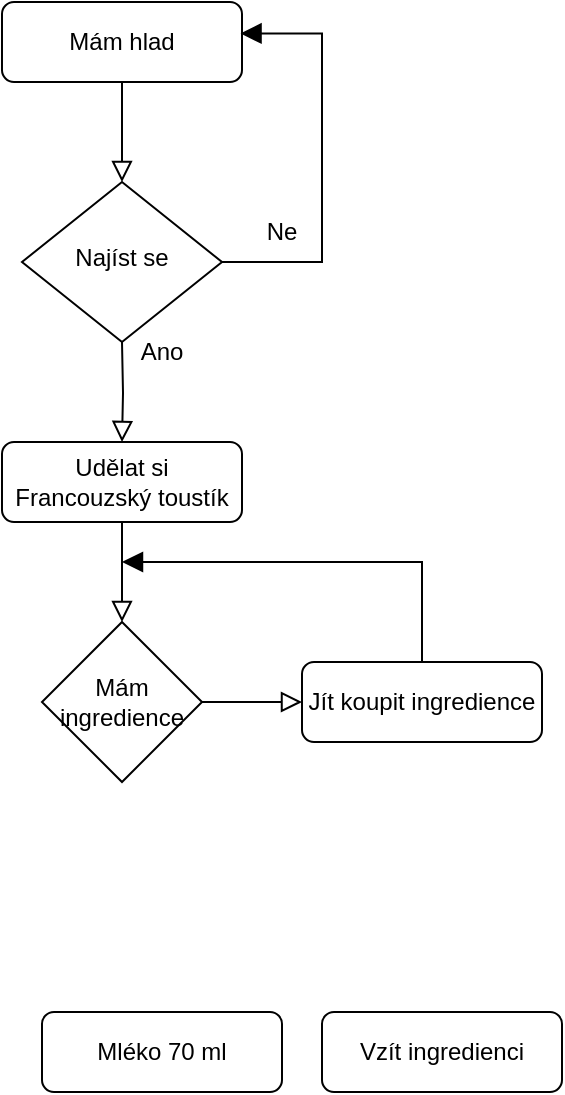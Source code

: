 <mxfile version="15.4.3" type="github">
  <diagram id="C5RBs43oDa-KdzZeNtuy" name="Page-1">
    <mxGraphModel dx="813" dy="454" grid="1" gridSize="10" guides="1" tooltips="1" connect="1" arrows="1" fold="1" page="1" pageScale="1" pageWidth="827" pageHeight="1169" math="0" shadow="0">
      <root>
        <mxCell id="WIyWlLk6GJQsqaUBKTNV-0" />
        <mxCell id="WIyWlLk6GJQsqaUBKTNV-1" parent="WIyWlLk6GJQsqaUBKTNV-0" />
        <mxCell id="6OWCo731YSwybnTy9MZb-1" value="Mám hlad" style="rounded=1;whiteSpace=wrap;html=1;fontSize=12;glass=0;strokeWidth=1;shadow=0;" vertex="1" parent="WIyWlLk6GJQsqaUBKTNV-1">
          <mxGeometry x="50" y="40" width="120" height="40" as="geometry" />
        </mxCell>
        <mxCell id="6OWCo731YSwybnTy9MZb-2" value="Najíst se" style="rhombus;whiteSpace=wrap;html=1;shadow=0;fontFamily=Helvetica;fontSize=12;align=center;strokeWidth=1;spacing=6;spacingTop=-4;" vertex="1" parent="WIyWlLk6GJQsqaUBKTNV-1">
          <mxGeometry x="60" y="130" width="100" height="80" as="geometry" />
        </mxCell>
        <mxCell id="6OWCo731YSwybnTy9MZb-3" value="" style="rounded=0;html=1;jettySize=auto;orthogonalLoop=1;fontSize=11;endArrow=block;endFill=0;endSize=8;strokeWidth=1;shadow=0;labelBackgroundColor=none;edgeStyle=orthogonalEdgeStyle;entryX=0.5;entryY=0;entryDx=0;entryDy=0;" edge="1" parent="WIyWlLk6GJQsqaUBKTNV-1" source="6OWCo731YSwybnTy9MZb-1" target="6OWCo731YSwybnTy9MZb-2">
          <mxGeometry relative="1" as="geometry">
            <mxPoint x="1050.0" y="50" as="sourcePoint" />
            <mxPoint x="1050.0" y="100" as="targetPoint" />
          </mxGeometry>
        </mxCell>
        <mxCell id="6OWCo731YSwybnTy9MZb-6" value="" style="rounded=0;html=1;jettySize=auto;orthogonalLoop=1;fontSize=11;endArrow=block;endFill=1;endSize=8;strokeWidth=1;shadow=0;labelBackgroundColor=none;edgeStyle=orthogonalEdgeStyle;entryX=0.994;entryY=0.393;entryDx=0;entryDy=0;entryPerimeter=0;exitX=1;exitY=0.5;exitDx=0;exitDy=0;" edge="1" parent="WIyWlLk6GJQsqaUBKTNV-1" source="6OWCo731YSwybnTy9MZb-2" target="6OWCo731YSwybnTy9MZb-1">
          <mxGeometry relative="1" as="geometry">
            <mxPoint x="120" y="90" as="sourcePoint" />
            <mxPoint x="120" y="140" as="targetPoint" />
            <Array as="points">
              <mxPoint x="210" y="170" />
              <mxPoint x="210" y="56" />
            </Array>
          </mxGeometry>
        </mxCell>
        <mxCell id="6OWCo731YSwybnTy9MZb-7" value="Ano" style="text;html=1;strokeColor=none;fillColor=none;align=center;verticalAlign=middle;whiteSpace=wrap;rounded=0;" vertex="1" parent="WIyWlLk6GJQsqaUBKTNV-1">
          <mxGeometry x="100" y="200" width="60" height="30" as="geometry" />
        </mxCell>
        <mxCell id="6OWCo731YSwybnTy9MZb-8" value="Ne" style="text;html=1;strokeColor=none;fillColor=none;align=center;verticalAlign=middle;whiteSpace=wrap;rounded=0;" vertex="1" parent="WIyWlLk6GJQsqaUBKTNV-1">
          <mxGeometry x="160" y="140" width="60" height="30" as="geometry" />
        </mxCell>
        <mxCell id="6OWCo731YSwybnTy9MZb-10" value="Udělat si Francouzský toustík" style="rounded=1;whiteSpace=wrap;html=1;fontSize=12;glass=0;strokeWidth=1;shadow=0;" vertex="1" parent="WIyWlLk6GJQsqaUBKTNV-1">
          <mxGeometry x="50" y="260" width="120" height="40" as="geometry" />
        </mxCell>
        <mxCell id="6OWCo731YSwybnTy9MZb-11" value="" style="rounded=0;html=1;jettySize=auto;orthogonalLoop=1;fontSize=11;endArrow=block;endFill=0;endSize=8;strokeWidth=1;shadow=0;labelBackgroundColor=none;edgeStyle=orthogonalEdgeStyle;entryX=0.5;entryY=0;entryDx=0;entryDy=0;" edge="1" parent="WIyWlLk6GJQsqaUBKTNV-1" target="6OWCo731YSwybnTy9MZb-10">
          <mxGeometry relative="1" as="geometry">
            <mxPoint x="110" y="210" as="sourcePoint" />
            <mxPoint x="120" y="140" as="targetPoint" />
          </mxGeometry>
        </mxCell>
        <mxCell id="6OWCo731YSwybnTy9MZb-14" value="Vzít ingredienci" style="rounded=1;whiteSpace=wrap;html=1;fontSize=12;glass=0;strokeWidth=1;shadow=0;" vertex="1" parent="WIyWlLk6GJQsqaUBKTNV-1">
          <mxGeometry x="210" y="545" width="120" height="40" as="geometry" />
        </mxCell>
        <mxCell id="6OWCo731YSwybnTy9MZb-16" value="Mléko 70 ml" style="rounded=1;whiteSpace=wrap;html=1;fontSize=12;glass=0;strokeWidth=1;shadow=0;" vertex="1" parent="WIyWlLk6GJQsqaUBKTNV-1">
          <mxGeometry x="70" y="545" width="120" height="40" as="geometry" />
        </mxCell>
        <mxCell id="6OWCo731YSwybnTy9MZb-17" value="Mám ingredience" style="rhombus;whiteSpace=wrap;html=1;" vertex="1" parent="WIyWlLk6GJQsqaUBKTNV-1">
          <mxGeometry x="70" y="350" width="80" height="80" as="geometry" />
        </mxCell>
        <mxCell id="6OWCo731YSwybnTy9MZb-19" value="Jít koupit ingredience" style="rounded=1;whiteSpace=wrap;html=1;fontSize=12;glass=0;strokeWidth=1;shadow=0;" vertex="1" parent="WIyWlLk6GJQsqaUBKTNV-1">
          <mxGeometry x="200" y="370" width="120" height="40" as="geometry" />
        </mxCell>
        <mxCell id="6OWCo731YSwybnTy9MZb-23" value="" style="rounded=0;html=1;jettySize=auto;orthogonalLoop=1;fontSize=11;endArrow=block;endFill=0;endSize=8;strokeWidth=1;shadow=0;labelBackgroundColor=none;edgeStyle=orthogonalEdgeStyle;entryX=0.5;entryY=0;entryDx=0;entryDy=0;exitX=0.5;exitY=1;exitDx=0;exitDy=0;" edge="1" parent="WIyWlLk6GJQsqaUBKTNV-1" source="6OWCo731YSwybnTy9MZb-10" target="6OWCo731YSwybnTy9MZb-17">
          <mxGeometry relative="1" as="geometry">
            <mxPoint x="120" y="220" as="sourcePoint" />
            <mxPoint x="120" y="270" as="targetPoint" />
          </mxGeometry>
        </mxCell>
        <mxCell id="6OWCo731YSwybnTy9MZb-25" value="" style="rounded=0;html=1;jettySize=auto;orthogonalLoop=1;fontSize=11;endArrow=block;endFill=1;endSize=8;strokeWidth=1;shadow=0;labelBackgroundColor=none;edgeStyle=orthogonalEdgeStyle;exitX=0.5;exitY=0;exitDx=0;exitDy=0;" edge="1" parent="WIyWlLk6GJQsqaUBKTNV-1" source="6OWCo731YSwybnTy9MZb-19">
          <mxGeometry relative="1" as="geometry">
            <mxPoint x="360" y="260" as="sourcePoint" />
            <mxPoint x="110" y="320" as="targetPoint" />
            <Array as="points">
              <mxPoint x="260" y="320" />
              <mxPoint x="180" y="320" />
            </Array>
          </mxGeometry>
        </mxCell>
        <mxCell id="6OWCo731YSwybnTy9MZb-26" value="" style="rounded=0;html=1;jettySize=auto;orthogonalLoop=1;fontSize=11;endArrow=block;endFill=0;endSize=8;strokeWidth=1;shadow=0;labelBackgroundColor=none;edgeStyle=orthogonalEdgeStyle;exitX=1;exitY=0.5;exitDx=0;exitDy=0;" edge="1" parent="WIyWlLk6GJQsqaUBKTNV-1" source="6OWCo731YSwybnTy9MZb-17">
          <mxGeometry relative="1" as="geometry">
            <mxPoint x="370" y="270" as="sourcePoint" />
            <mxPoint x="200" y="390" as="targetPoint" />
          </mxGeometry>
        </mxCell>
      </root>
    </mxGraphModel>
  </diagram>
</mxfile>
